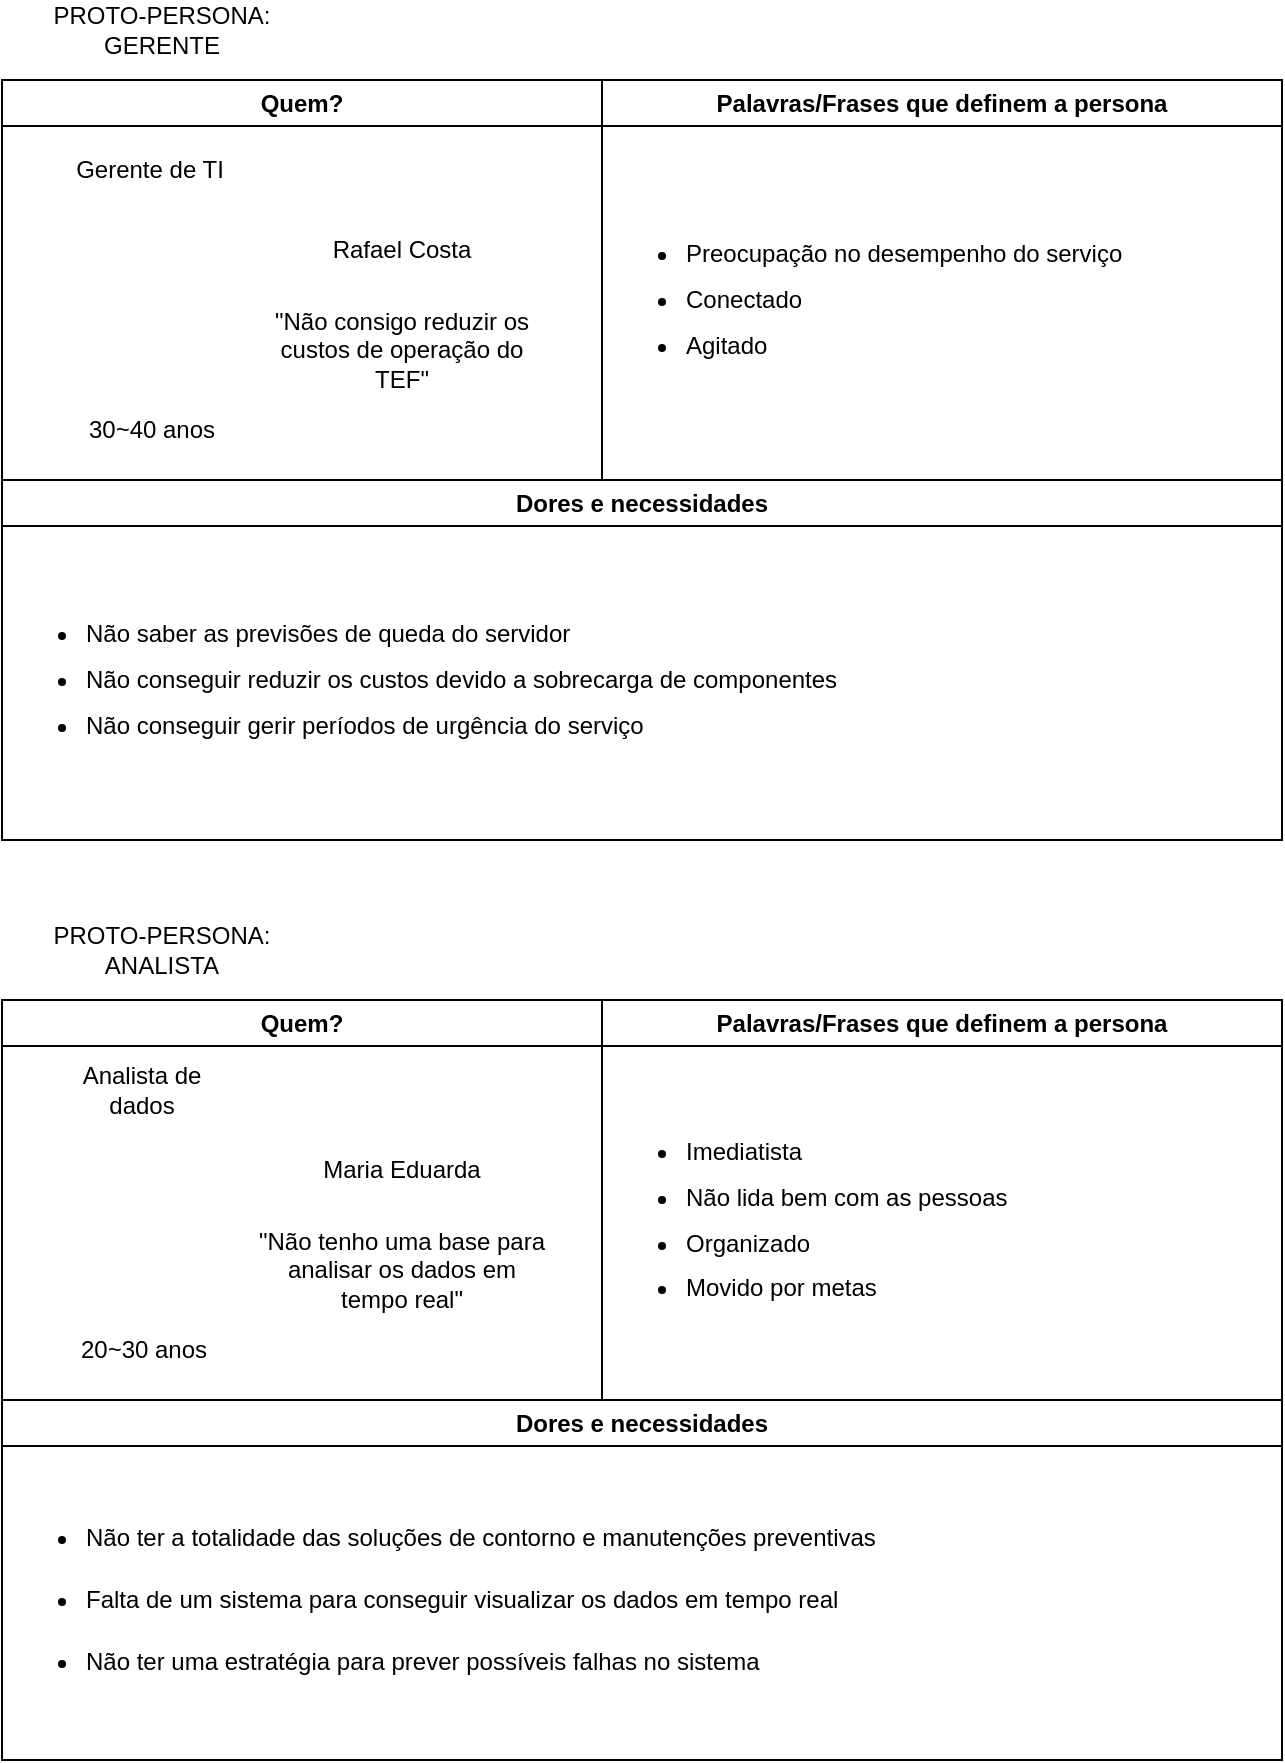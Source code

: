 <mxfile version="22.0.0" type="device">
  <diagram name="Página-1" id="y-R9RadH2atbJXQr8Aiv">
    <mxGraphModel dx="1120" dy="478" grid="1" gridSize="10" guides="1" tooltips="1" connect="1" arrows="1" fold="1" page="1" pageScale="1" pageWidth="827" pageHeight="1169" background="none" math="0" shadow="0">
      <root>
        <mxCell id="0" />
        <mxCell id="1" parent="0" />
        <mxCell id="ALRop86QPfrC4zq-vZKm-14" value="Quem?" style="swimlane;whiteSpace=wrap;html=1;" parent="1" vertex="1">
          <mxGeometry x="50" y="100" width="300" height="200" as="geometry" />
        </mxCell>
        <mxCell id="ALRop86QPfrC4zq-vZKm-19" value="Rafael Costa" style="text;html=1;strokeColor=none;fillColor=none;align=center;verticalAlign=middle;whiteSpace=wrap;rounded=0;" parent="ALRop86QPfrC4zq-vZKm-14" vertex="1">
          <mxGeometry x="155" y="70" width="90" height="30" as="geometry" />
        </mxCell>
        <mxCell id="ALRop86QPfrC4zq-vZKm-20" value="&quot;Não consigo reduzir os custos de operação do TEF&quot;" style="text;html=1;strokeColor=none;fillColor=none;align=center;verticalAlign=middle;whiteSpace=wrap;rounded=0;" parent="ALRop86QPfrC4zq-vZKm-14" vertex="1">
          <mxGeometry x="130" y="120" width="140" height="30" as="geometry" />
        </mxCell>
        <mxCell id="ALRop86QPfrC4zq-vZKm-23" value="30~40 anos" style="text;html=1;strokeColor=none;fillColor=none;align=center;verticalAlign=middle;whiteSpace=wrap;rounded=0;" parent="ALRop86QPfrC4zq-vZKm-14" vertex="1">
          <mxGeometry x="39.63" y="160" width="70" height="30" as="geometry" />
        </mxCell>
        <mxCell id="ALRop86QPfrC4zq-vZKm-24" value="Gerente de TI" style="text;html=1;strokeColor=none;fillColor=none;align=center;verticalAlign=middle;whiteSpace=wrap;rounded=0;" parent="ALRop86QPfrC4zq-vZKm-14" vertex="1">
          <mxGeometry x="34.44" y="30" width="80.37" height="30" as="geometry" />
        </mxCell>
        <mxCell id="ALRop86QPfrC4zq-vZKm-15" value="Palavras/Frases que definem a persona" style="swimlane;whiteSpace=wrap;html=1;" parent="1" vertex="1">
          <mxGeometry x="350" y="100" width="340" height="200" as="geometry" />
        </mxCell>
        <mxCell id="ALRop86QPfrC4zq-vZKm-21" value="&lt;ul style=&quot;line-height: 190%;&quot;&gt;&lt;li&gt;Preocupação no desempenho do serviço&lt;/li&gt;&lt;li&gt;Conectado&lt;/li&gt;&lt;li&gt;Agitado&lt;/li&gt;&lt;/ul&gt;" style="text;html=1;strokeColor=none;fillColor=none;align=left;verticalAlign=middle;whiteSpace=wrap;rounded=0;" parent="ALRop86QPfrC4zq-vZKm-15" vertex="1">
          <mxGeometry y="20" width="340" height="180" as="geometry" />
        </mxCell>
        <mxCell id="ALRop86QPfrC4zq-vZKm-16" value="Dores e necessidades" style="swimlane;whiteSpace=wrap;html=1;" parent="1" vertex="1">
          <mxGeometry x="50" y="300" width="640" height="180" as="geometry" />
        </mxCell>
        <mxCell id="ALRop86QPfrC4zq-vZKm-22" value="&lt;ul style=&quot;line-height: 190%;&quot;&gt;&lt;li&gt;Não saber as previsões de queda do servidor&amp;nbsp;&lt;/li&gt;&lt;li&gt;Não conseguir reduzir os custos devido a sobrecarga de componentes&amp;nbsp;&lt;/li&gt;&lt;li&gt;Não conseguir gerir&amp;nbsp;períodos de urgência do serviço&lt;/li&gt;&lt;/ul&gt;" style="text;html=1;strokeColor=none;fillColor=none;align=left;verticalAlign=middle;whiteSpace=wrap;rounded=0;" parent="ALRop86QPfrC4zq-vZKm-16" vertex="1">
          <mxGeometry y="20" width="640" height="160" as="geometry" />
        </mxCell>
        <mxCell id="AJcCCBSentyKnKTHdcKL-1" value="Quem?" style="swimlane;whiteSpace=wrap;html=1;" vertex="1" parent="1">
          <mxGeometry x="50" y="560" width="300" height="200" as="geometry" />
        </mxCell>
        <mxCell id="AJcCCBSentyKnKTHdcKL-2" value="Maria Eduarda" style="text;html=1;strokeColor=none;fillColor=none;align=center;verticalAlign=middle;whiteSpace=wrap;rounded=0;" vertex="1" parent="AJcCCBSentyKnKTHdcKL-1">
          <mxGeometry x="155" y="70" width="90" height="30" as="geometry" />
        </mxCell>
        <mxCell id="AJcCCBSentyKnKTHdcKL-3" value="&quot;Não tenho uma base para analisar os dados em tempo real&quot;" style="text;html=1;strokeColor=none;fillColor=none;align=center;verticalAlign=middle;whiteSpace=wrap;rounded=0;" vertex="1" parent="AJcCCBSentyKnKTHdcKL-1">
          <mxGeometry x="125" y="120" width="150" height="30" as="geometry" />
        </mxCell>
        <mxCell id="AJcCCBSentyKnKTHdcKL-4" value="20~30 anos" style="text;html=1;strokeColor=none;fillColor=none;align=center;verticalAlign=middle;whiteSpace=wrap;rounded=0;" vertex="1" parent="AJcCCBSentyKnKTHdcKL-1">
          <mxGeometry x="36" y="160" width="69.64" height="30" as="geometry" />
        </mxCell>
        <mxCell id="AJcCCBSentyKnKTHdcKL-5" value="Analista de dados" style="text;html=1;strokeColor=none;fillColor=none;align=center;verticalAlign=middle;whiteSpace=wrap;rounded=0;" vertex="1" parent="AJcCCBSentyKnKTHdcKL-1">
          <mxGeometry x="35.07" y="30" width="69.64" height="30" as="geometry" />
        </mxCell>
        <mxCell id="AJcCCBSentyKnKTHdcKL-6" value="Palavras/Frases que definem a persona" style="swimlane;whiteSpace=wrap;html=1;" vertex="1" parent="1">
          <mxGeometry x="350" y="560" width="340" height="200" as="geometry" />
        </mxCell>
        <mxCell id="AJcCCBSentyKnKTHdcKL-7" value="&lt;ul style=&quot;line-height: 190%;&quot;&gt;&lt;li&gt;Imediatista&lt;/li&gt;&lt;li&gt;Não lida bem com as pessoas&lt;/li&gt;&lt;li&gt;Organizado&lt;/li&gt;&lt;li&gt;Movido por metas&lt;/li&gt;&lt;/ul&gt;" style="text;html=1;strokeColor=none;fillColor=none;align=left;verticalAlign=middle;whiteSpace=wrap;rounded=0;" vertex="1" parent="AJcCCBSentyKnKTHdcKL-6">
          <mxGeometry y="20" width="340" height="180" as="geometry" />
        </mxCell>
        <mxCell id="AJcCCBSentyKnKTHdcKL-8" value="Dores e necessidades" style="swimlane;whiteSpace=wrap;html=1;" vertex="1" parent="1">
          <mxGeometry x="50" y="760" width="640" height="180" as="geometry" />
        </mxCell>
        <mxCell id="AJcCCBSentyKnKTHdcKL-9" value="&lt;ul style=&quot;line-height: 260%;&quot;&gt;&lt;li&gt;Não ter a totalidade das soluções de contorno e manutenções preventivas&lt;/li&gt;&lt;li&gt;Falta de um sistema para conseguir visualizar os dados em tempo real&lt;/li&gt;&lt;li&gt;Não ter uma estratégia para prever possíveis falhas no sistema&lt;/li&gt;&lt;/ul&gt;" style="text;html=1;strokeColor=none;fillColor=none;align=left;verticalAlign=middle;whiteSpace=wrap;rounded=0;" vertex="1" parent="AJcCCBSentyKnKTHdcKL-8">
          <mxGeometry y="20" width="640" height="160" as="geometry" />
        </mxCell>
        <mxCell id="AJcCCBSentyKnKTHdcKL-11" value="&lt;div&gt;PROTO-PERSONA: GERENTE&lt;/div&gt;" style="text;html=1;strokeColor=none;fillColor=none;align=center;verticalAlign=middle;whiteSpace=wrap;rounded=0;" vertex="1" parent="1">
          <mxGeometry x="50" y="60" width="160" height="30" as="geometry" />
        </mxCell>
        <mxCell id="AJcCCBSentyKnKTHdcKL-12" value="&lt;div&gt;PROTO-PERSONA: ANALISTA&lt;/div&gt;" style="text;html=1;strokeColor=none;fillColor=none;align=center;verticalAlign=middle;whiteSpace=wrap;rounded=0;" vertex="1" parent="1">
          <mxGeometry x="50" y="520" width="160" height="30" as="geometry" />
        </mxCell>
      </root>
    </mxGraphModel>
  </diagram>
</mxfile>
